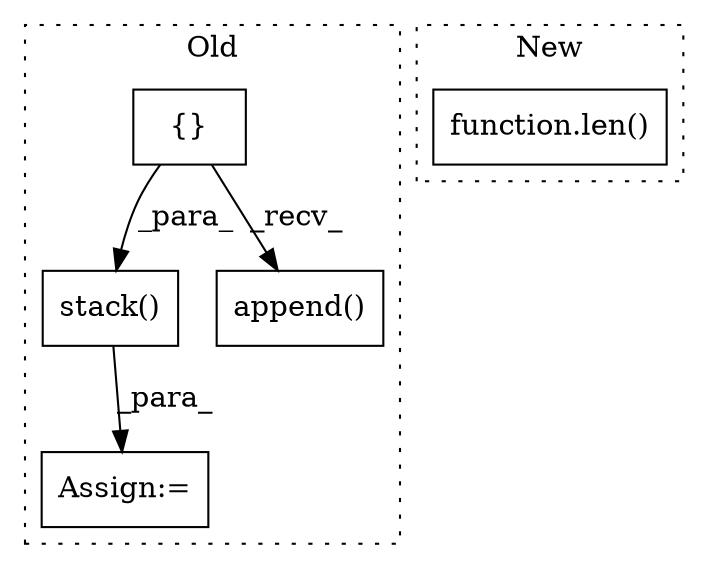 digraph G {
subgraph cluster0 {
1 [label="stack()" a="75" s="2103,2128" l="12,1" shape="box"];
3 [label="Assign:=" a="68" s="2100" l="3" shape="box"];
4 [label="{}" a="59" s="611,611" l="2,1" shape="box"];
5 [label="append()" a="75" s="2048,2077" l="21,1" shape="box"];
label = "Old";
style="dotted";
}
subgraph cluster1 {
2 [label="function.len()" a="75" s="2599,2620" l="4,1" shape="box"];
label = "New";
style="dotted";
}
1 -> 3 [label="_para_"];
4 -> 5 [label="_recv_"];
4 -> 1 [label="_para_"];
}